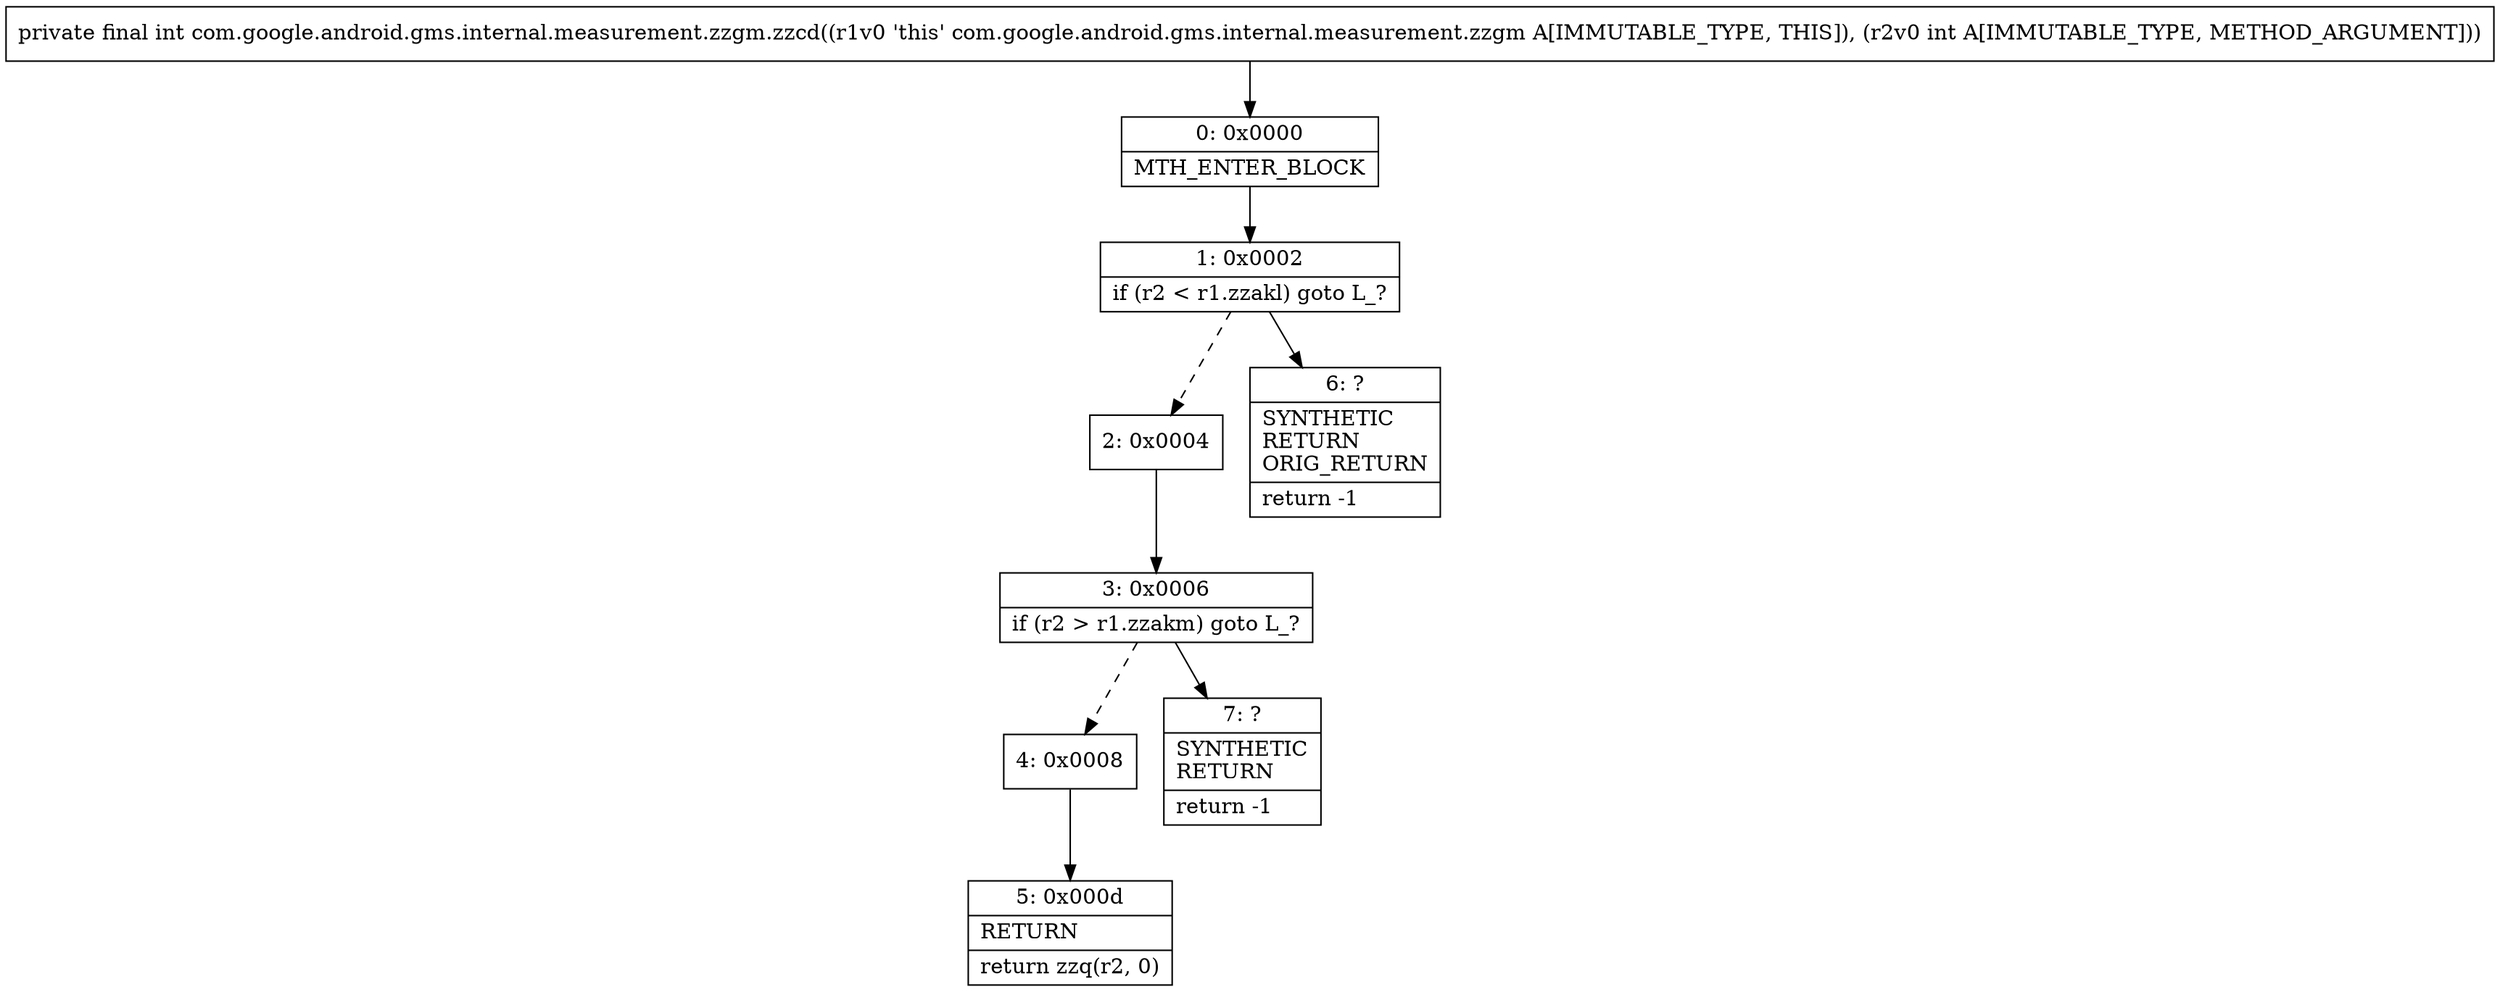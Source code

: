 digraph "CFG forcom.google.android.gms.internal.measurement.zzgm.zzcd(I)I" {
Node_0 [shape=record,label="{0\:\ 0x0000|MTH_ENTER_BLOCK\l}"];
Node_1 [shape=record,label="{1\:\ 0x0002|if (r2 \< r1.zzakl) goto L_?\l}"];
Node_2 [shape=record,label="{2\:\ 0x0004}"];
Node_3 [shape=record,label="{3\:\ 0x0006|if (r2 \> r1.zzakm) goto L_?\l}"];
Node_4 [shape=record,label="{4\:\ 0x0008}"];
Node_5 [shape=record,label="{5\:\ 0x000d|RETURN\l|return zzq(r2, 0)\l}"];
Node_6 [shape=record,label="{6\:\ ?|SYNTHETIC\lRETURN\lORIG_RETURN\l|return \-1\l}"];
Node_7 [shape=record,label="{7\:\ ?|SYNTHETIC\lRETURN\l|return \-1\l}"];
MethodNode[shape=record,label="{private final int com.google.android.gms.internal.measurement.zzgm.zzcd((r1v0 'this' com.google.android.gms.internal.measurement.zzgm A[IMMUTABLE_TYPE, THIS]), (r2v0 int A[IMMUTABLE_TYPE, METHOD_ARGUMENT])) }"];
MethodNode -> Node_0;
Node_0 -> Node_1;
Node_1 -> Node_2[style=dashed];
Node_1 -> Node_6;
Node_2 -> Node_3;
Node_3 -> Node_4[style=dashed];
Node_3 -> Node_7;
Node_4 -> Node_5;
}

